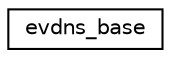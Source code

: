 digraph G
{
  edge [fontname="Helvetica",fontsize="10",labelfontname="Helvetica",labelfontsize="10"];
  node [fontname="Helvetica",fontsize="10",shape=record];
  rankdir="LR";
  Node1 [label="evdns_base",height=0.2,width=0.4,color="black", fillcolor="white", style="filled",URL="$structevdns__base.html"];
}
